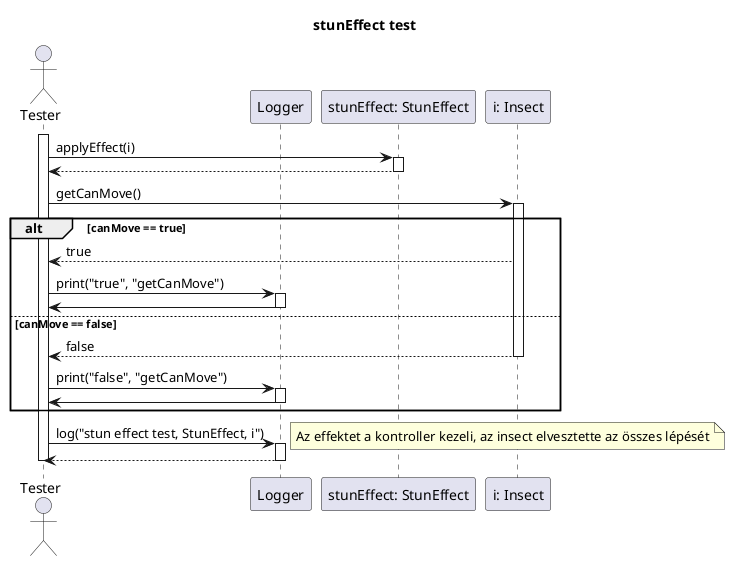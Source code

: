 @startuml stunEffect

title stunEffect test

actor Tester as tester

participant "Logger" as logger
participant "stunEffect: StunEffect" as speed
participant "i: Insect" as insect

activate tester

tester -> speed: applyEffect(i)
activate speed

speed --> tester
deactivate speed

tester -> insect: getCanMove()
activate insect

alt canMove == true

	insect --> tester: true
	tester -> logger: print("true", "getCanMove")
	activate logger
	logger -> tester
	deactivate logger

else canMove == false

	insect --> tester: false
	deactivate insect
	tester -> logger: print("false", "getCanMove")
	activate logger
	logger -> tester
	deactivate logger

end

tester -> logger: log("stun effect test, StunEffect, i")
note right: Az effektet a kontroller kezeli, az insect elvesztette az összes lépését
activate logger

logger--> tester
deactivate logger

deactivate tester

@enduml